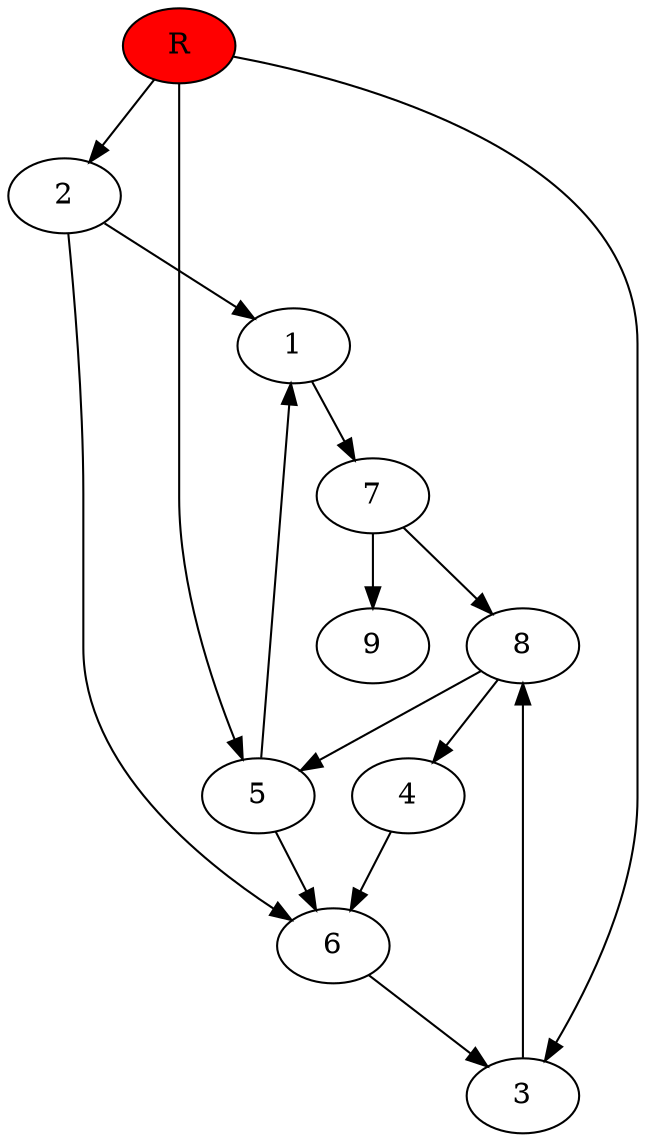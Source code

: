digraph prb39183 {
	1
	2
	3
	4
	5
	6
	7
	8
	R [fillcolor="#ff0000" style=filled]
	1 -> 7
	2 -> 1
	2 -> 6
	3 -> 8
	4 -> 6
	5 -> 1
	5 -> 6
	6 -> 3
	7 -> 8
	7 -> 9
	8 -> 4
	8 -> 5
	R -> 2
	R -> 3
	R -> 5
}
